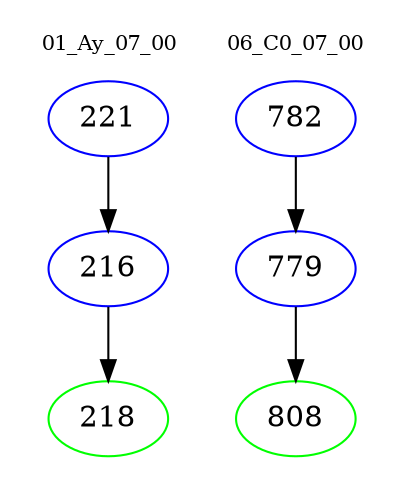 digraph{
subgraph cluster_0 {
color = white
label = "01_Ay_07_00";
fontsize=10;
T0_221 [label="221", color="blue"]
T0_221 -> T0_216 [color="black"]
T0_216 [label="216", color="blue"]
T0_216 -> T0_218 [color="black"]
T0_218 [label="218", color="green"]
}
subgraph cluster_1 {
color = white
label = "06_C0_07_00";
fontsize=10;
T1_782 [label="782", color="blue"]
T1_782 -> T1_779 [color="black"]
T1_779 [label="779", color="blue"]
T1_779 -> T1_808 [color="black"]
T1_808 [label="808", color="green"]
}
}
